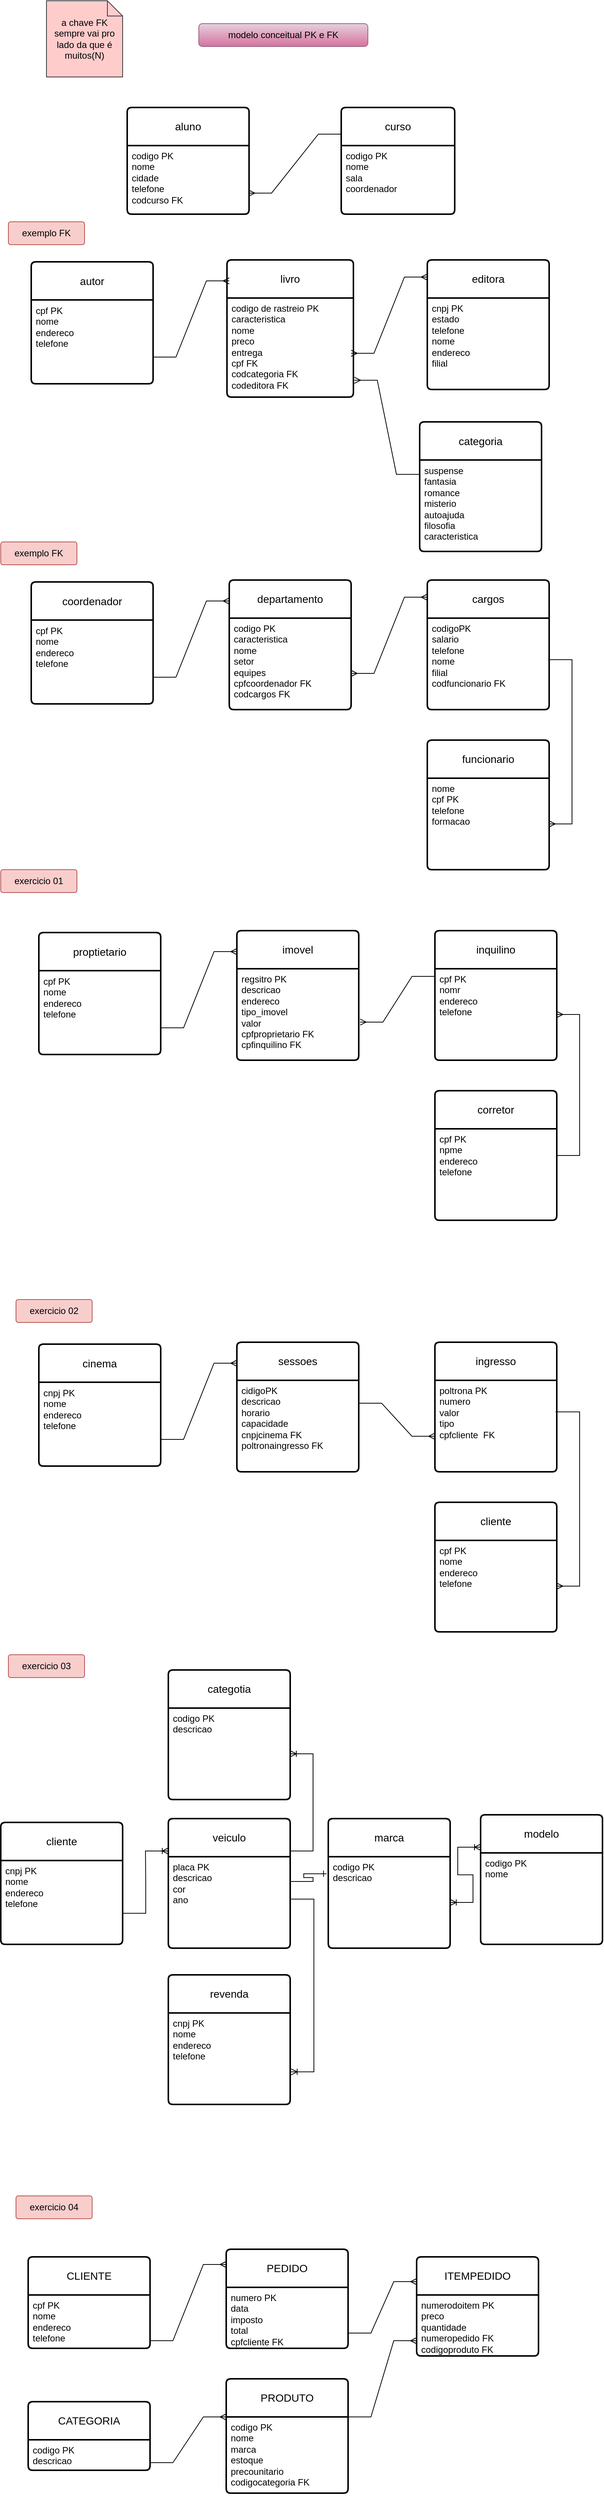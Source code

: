 <mxfile version="26.2.14">
  <diagram name="Página-1" id="X4DvRH34ZXZpRo4wGiXm">
    <mxGraphModel dx="1148" dy="536" grid="1" gridSize="10" guides="1" tooltips="1" connect="1" arrows="1" fold="1" page="1" pageScale="1" pageWidth="827" pageHeight="1169" math="0" shadow="0">
      <root>
        <mxCell id="0" />
        <mxCell id="1" parent="0" />
        <mxCell id="tgVbZdLMjY5gzYFNhMRs-1" value="modelo conceitual PK e FK" style="rounded=1;whiteSpace=wrap;html=1;fillColor=#e6d0de;gradientColor=#d5739d;strokeColor=#996185;" parent="1" vertex="1">
          <mxGeometry x="280" y="50" width="222" height="30" as="geometry" />
        </mxCell>
        <mxCell id="tgVbZdLMjY5gzYFNhMRs-3" value="aluno" style="swimlane;childLayout=stackLayout;horizontal=1;startSize=50;horizontalStack=0;rounded=1;fontSize=14;fontStyle=0;strokeWidth=2;resizeParent=0;resizeLast=1;shadow=0;dashed=0;align=center;arcSize=4;whiteSpace=wrap;html=1;" parent="1" vertex="1">
          <mxGeometry x="186" y="160" width="160" height="140" as="geometry" />
        </mxCell>
        <mxCell id="tgVbZdLMjY5gzYFNhMRs-4" value="codigo PK&lt;div&gt;nome&lt;/div&gt;&lt;div&gt;cidade&lt;/div&gt;&lt;div&gt;telefone&lt;/div&gt;&lt;div&gt;codcurso FK&lt;/div&gt;" style="align=left;strokeColor=none;fillColor=none;spacingLeft=4;spacingRight=4;fontSize=12;verticalAlign=top;resizable=0;rotatable=0;part=1;html=1;whiteSpace=wrap;" parent="tgVbZdLMjY5gzYFNhMRs-3" vertex="1">
          <mxGeometry y="50" width="160" height="90" as="geometry" />
        </mxCell>
        <mxCell id="tgVbZdLMjY5gzYFNhMRs-5" value="curso" style="swimlane;childLayout=stackLayout;horizontal=1;startSize=50;horizontalStack=0;rounded=1;fontSize=14;fontStyle=0;strokeWidth=2;resizeParent=0;resizeLast=1;shadow=0;dashed=0;align=center;arcSize=4;whiteSpace=wrap;html=1;" parent="1" vertex="1">
          <mxGeometry x="467" y="160" width="149" height="140" as="geometry" />
        </mxCell>
        <mxCell id="tgVbZdLMjY5gzYFNhMRs-6" value="codigo PK&lt;div&gt;nome&lt;/div&gt;&lt;div&gt;sala&lt;/div&gt;&lt;div&gt;coordenador&lt;/div&gt;" style="align=left;strokeColor=none;fillColor=none;spacingLeft=4;spacingRight=4;fontSize=12;verticalAlign=top;resizable=0;rotatable=0;part=1;html=1;whiteSpace=wrap;" parent="tgVbZdLMjY5gzYFNhMRs-5" vertex="1">
          <mxGeometry y="50" width="149" height="90" as="geometry" />
        </mxCell>
        <mxCell id="tgVbZdLMjY5gzYFNhMRs-7" value="" style="edgeStyle=entityRelationEdgeStyle;fontSize=12;html=1;endArrow=ERmany;rounded=0;exitX=0;exitY=0.25;exitDx=0;exitDy=0;entryX=0.997;entryY=0.693;entryDx=0;entryDy=0;entryPerimeter=0;" parent="1" source="tgVbZdLMjY5gzYFNhMRs-5" target="tgVbZdLMjY5gzYFNhMRs-4" edge="1">
          <mxGeometry width="100" height="100" relative="1" as="geometry">
            <mxPoint x="546" y="290" as="sourcePoint" />
            <mxPoint x="646" y="190" as="targetPoint" />
          </mxGeometry>
        </mxCell>
        <mxCell id="tgVbZdLMjY5gzYFNhMRs-8" value="a chave FK&lt;div&gt;sempre vai pro&lt;/div&gt;&lt;div&gt;lado da que é muitos(N)&lt;/div&gt;" style="shape=note;size=20;whiteSpace=wrap;html=1;fillColor=#ffcccc;strokeColor=#36393d;" parent="1" vertex="1">
          <mxGeometry x="80" y="20" width="100" height="100" as="geometry" />
        </mxCell>
        <mxCell id="tgVbZdLMjY5gzYFNhMRs-9" value="autor" style="swimlane;childLayout=stackLayout;horizontal=1;startSize=50;horizontalStack=0;rounded=1;fontSize=14;fontStyle=0;strokeWidth=2;resizeParent=0;resizeLast=1;shadow=0;dashed=0;align=center;arcSize=4;whiteSpace=wrap;html=1;" parent="1" vertex="1">
          <mxGeometry x="60" y="362.5" width="160" height="160" as="geometry" />
        </mxCell>
        <mxCell id="tgVbZdLMjY5gzYFNhMRs-10" value="cpf PK&lt;div&gt;nome&lt;/div&gt;&lt;div&gt;endereco&lt;/div&gt;&lt;div&gt;telefone&lt;/div&gt;&lt;div&gt;&lt;br&gt;&lt;/div&gt;&lt;div&gt;&lt;br&gt;&lt;/div&gt;" style="align=left;strokeColor=none;fillColor=none;spacingLeft=4;spacingRight=4;fontSize=12;verticalAlign=top;resizable=0;rotatable=0;part=1;html=1;whiteSpace=wrap;" parent="tgVbZdLMjY5gzYFNhMRs-9" vertex="1">
          <mxGeometry y="50" width="160" height="110" as="geometry" />
        </mxCell>
        <mxCell id="tgVbZdLMjY5gzYFNhMRs-11" value="livro" style="swimlane;childLayout=stackLayout;horizontal=1;startSize=50;horizontalStack=0;rounded=1;fontSize=14;fontStyle=0;strokeWidth=2;resizeParent=0;resizeLast=1;shadow=0;dashed=0;align=center;arcSize=4;whiteSpace=wrap;html=1;" parent="1" vertex="1">
          <mxGeometry x="317" y="360" width="166" height="180" as="geometry" />
        </mxCell>
        <mxCell id="tgVbZdLMjY5gzYFNhMRs-12" value="codigo de rastreio PK&lt;div&gt;caracteristica&lt;/div&gt;&lt;div&gt;&lt;span style=&quot;background-color: transparent; color: light-dark(rgb(0, 0, 0), rgb(255, 255, 255));&quot;&gt;nome&lt;/span&gt;&lt;/div&gt;&lt;div&gt;preco&lt;/div&gt;&lt;div&gt;entrega&lt;/div&gt;&lt;div&gt;cpf FK&lt;/div&gt;&lt;div&gt;codcategoria FK&lt;/div&gt;&lt;div&gt;codeditora FK&lt;/div&gt;" style="align=left;strokeColor=none;fillColor=none;spacingLeft=4;spacingRight=4;fontSize=12;verticalAlign=top;resizable=0;rotatable=0;part=1;html=1;whiteSpace=wrap;" parent="tgVbZdLMjY5gzYFNhMRs-11" vertex="1">
          <mxGeometry y="50" width="166" height="130" as="geometry" />
        </mxCell>
        <mxCell id="tgVbZdLMjY5gzYFNhMRs-13" value="editora" style="swimlane;childLayout=stackLayout;horizontal=1;startSize=50;horizontalStack=0;rounded=1;fontSize=14;fontStyle=0;strokeWidth=2;resizeParent=0;resizeLast=1;shadow=0;dashed=0;align=center;arcSize=4;whiteSpace=wrap;html=1;" parent="1" vertex="1">
          <mxGeometry x="580" y="360" width="160" height="170" as="geometry" />
        </mxCell>
        <mxCell id="tgVbZdLMjY5gzYFNhMRs-14" value="cnpj PK&lt;div&gt;estado&lt;/div&gt;&lt;div&gt;telefone&lt;/div&gt;&lt;div&gt;nome&lt;/div&gt;&lt;div&gt;endereco&lt;/div&gt;&lt;div&gt;filial&lt;/div&gt;" style="align=left;strokeColor=none;fillColor=none;spacingLeft=4;spacingRight=4;fontSize=12;verticalAlign=top;resizable=0;rotatable=0;part=1;html=1;whiteSpace=wrap;" parent="tgVbZdLMjY5gzYFNhMRs-13" vertex="1">
          <mxGeometry y="50" width="160" height="120" as="geometry" />
        </mxCell>
        <mxCell id="tgVbZdLMjY5gzYFNhMRs-15" value="" style="edgeStyle=entityRelationEdgeStyle;fontSize=12;html=1;endArrow=ERmany;rounded=0;" parent="1" edge="1">
          <mxGeometry width="100" height="100" relative="1" as="geometry">
            <mxPoint x="220" y="487.5" as="sourcePoint" />
            <mxPoint x="320" y="387.5" as="targetPoint" />
          </mxGeometry>
        </mxCell>
        <mxCell id="tgVbZdLMjY5gzYFNhMRs-16" value="categoria" style="swimlane;childLayout=stackLayout;horizontal=1;startSize=50;horizontalStack=0;rounded=1;fontSize=14;fontStyle=0;strokeWidth=2;resizeParent=0;resizeLast=1;shadow=0;dashed=0;align=center;arcSize=4;whiteSpace=wrap;html=1;" parent="1" vertex="1">
          <mxGeometry x="570" y="572.5" width="160" height="170" as="geometry" />
        </mxCell>
        <mxCell id="tgVbZdLMjY5gzYFNhMRs-17" value="suspense&lt;div&gt;fantasia&lt;/div&gt;&lt;div&gt;romance&lt;/div&gt;&lt;div&gt;misterio&lt;/div&gt;&lt;div&gt;autoajuda&lt;/div&gt;&lt;div&gt;filosofia&lt;/div&gt;&lt;div&gt;caracteristica&lt;/div&gt;&lt;div&gt;&lt;br&gt;&lt;/div&gt;" style="align=left;strokeColor=none;fillColor=none;spacingLeft=4;spacingRight=4;fontSize=12;verticalAlign=top;resizable=0;rotatable=0;part=1;html=1;whiteSpace=wrap;" parent="tgVbZdLMjY5gzYFNhMRs-16" vertex="1">
          <mxGeometry y="50" width="160" height="120" as="geometry" />
        </mxCell>
        <mxCell id="tgVbZdLMjY5gzYFNhMRs-18" value="" style="edgeStyle=entityRelationEdgeStyle;fontSize=12;html=1;endArrow=ERmany;startArrow=ERmany;rounded=0;" parent="1" edge="1">
          <mxGeometry width="100" height="100" relative="1" as="geometry">
            <mxPoint x="480" y="482.5" as="sourcePoint" />
            <mxPoint x="580" y="382.5" as="targetPoint" />
          </mxGeometry>
        </mxCell>
        <mxCell id="tgVbZdLMjY5gzYFNhMRs-19" value="" style="edgeStyle=entityRelationEdgeStyle;fontSize=12;html=1;endArrow=ERmany;rounded=0;entryX=1.008;entryY=0.83;entryDx=0;entryDy=0;entryPerimeter=0;exitX=-0.003;exitY=0.157;exitDx=0;exitDy=0;exitPerimeter=0;" parent="1" source="tgVbZdLMjY5gzYFNhMRs-17" target="tgVbZdLMjY5gzYFNhMRs-12" edge="1">
          <mxGeometry width="100" height="100" relative="1" as="geometry">
            <mxPoint x="510" y="675.41" as="sourcePoint" />
            <mxPoint x="460" y="562.5" as="targetPoint" />
            <Array as="points">
              <mxPoint x="490" y="615.41" />
            </Array>
          </mxGeometry>
        </mxCell>
        <mxCell id="tgVbZdLMjY5gzYFNhMRs-20" value="exemplo FK" style="rounded=1;arcSize=10;whiteSpace=wrap;html=1;align=center;fillColor=#f8cecc;strokeColor=#b85450;" parent="1" vertex="1">
          <mxGeometry x="20" y="730" width="100" height="30" as="geometry" />
        </mxCell>
        <mxCell id="tgVbZdLMjY5gzYFNhMRs-21" value="coordenador" style="swimlane;childLayout=stackLayout;horizontal=1;startSize=50;horizontalStack=0;rounded=1;fontSize=14;fontStyle=0;strokeWidth=2;resizeParent=0;resizeLast=1;shadow=0;dashed=0;align=center;arcSize=4;whiteSpace=wrap;html=1;" parent="1" vertex="1">
          <mxGeometry x="60" y="782.5" width="160" height="160" as="geometry" />
        </mxCell>
        <mxCell id="tgVbZdLMjY5gzYFNhMRs-22" value="cpf PK&lt;div&gt;nome&lt;/div&gt;&lt;div&gt;endereco&lt;/div&gt;&lt;div&gt;telefone&lt;/div&gt;&lt;div&gt;&lt;br&gt;&lt;/div&gt;" style="align=left;strokeColor=none;fillColor=none;spacingLeft=4;spacingRight=4;fontSize=12;verticalAlign=top;resizable=0;rotatable=0;part=1;html=1;whiteSpace=wrap;" parent="tgVbZdLMjY5gzYFNhMRs-21" vertex="1">
          <mxGeometry y="50" width="160" height="110" as="geometry" />
        </mxCell>
        <mxCell id="tgVbZdLMjY5gzYFNhMRs-23" value="departamento" style="swimlane;childLayout=stackLayout;horizontal=1;startSize=50;horizontalStack=0;rounded=1;fontSize=14;fontStyle=0;strokeWidth=2;resizeParent=0;resizeLast=1;shadow=0;dashed=0;align=center;arcSize=4;whiteSpace=wrap;html=1;" parent="1" vertex="1">
          <mxGeometry x="320" y="780" width="160" height="170" as="geometry" />
        </mxCell>
        <mxCell id="tgVbZdLMjY5gzYFNhMRs-24" value="&lt;div&gt;codigo PK&lt;/div&gt;&lt;div&gt;caracteristica&lt;/div&gt;&lt;div&gt;&lt;span style=&quot;background-color: transparent; color: light-dark(rgb(0, 0, 0), rgb(255, 255, 255));&quot;&gt;nome&lt;/span&gt;&lt;/div&gt;&lt;div&gt;setor&lt;/div&gt;&lt;div&gt;equipes&lt;/div&gt;&lt;div&gt;cpfcoordenador FK&lt;/div&gt;&lt;div&gt;codcargos FK&lt;/div&gt;&lt;div&gt;&lt;br&gt;&lt;/div&gt;" style="align=left;strokeColor=none;fillColor=none;spacingLeft=4;spacingRight=4;fontSize=12;verticalAlign=top;resizable=0;rotatable=0;part=1;html=1;whiteSpace=wrap;" parent="tgVbZdLMjY5gzYFNhMRs-23" vertex="1">
          <mxGeometry y="50" width="160" height="120" as="geometry" />
        </mxCell>
        <mxCell id="tgVbZdLMjY5gzYFNhMRs-25" value="cargos" style="swimlane;childLayout=stackLayout;horizontal=1;startSize=50;horizontalStack=0;rounded=1;fontSize=14;fontStyle=0;strokeWidth=2;resizeParent=0;resizeLast=1;shadow=0;dashed=0;align=center;arcSize=4;whiteSpace=wrap;html=1;" parent="1" vertex="1">
          <mxGeometry x="580" y="780" width="160" height="170" as="geometry" />
        </mxCell>
        <mxCell id="tgVbZdLMjY5gzYFNhMRs-26" value="codigoPK&lt;div&gt;salario&lt;/div&gt;&lt;div&gt;telefone&lt;/div&gt;&lt;div&gt;nome&lt;/div&gt;&lt;div&gt;filial&lt;/div&gt;&lt;div&gt;&lt;div&gt;codfuncionario FK&lt;/div&gt;&lt;div&gt;&lt;br&gt;&lt;/div&gt;&lt;/div&gt;" style="align=left;strokeColor=none;fillColor=none;spacingLeft=4;spacingRight=4;fontSize=12;verticalAlign=top;resizable=0;rotatable=0;part=1;html=1;whiteSpace=wrap;" parent="tgVbZdLMjY5gzYFNhMRs-25" vertex="1">
          <mxGeometry y="50" width="160" height="120" as="geometry" />
        </mxCell>
        <mxCell id="tgVbZdLMjY5gzYFNhMRs-27" value="" style="edgeStyle=entityRelationEdgeStyle;fontSize=12;html=1;endArrow=ERmany;rounded=0;" parent="1" edge="1">
          <mxGeometry width="100" height="100" relative="1" as="geometry">
            <mxPoint x="220" y="907.5" as="sourcePoint" />
            <mxPoint x="320" y="807.5" as="targetPoint" />
          </mxGeometry>
        </mxCell>
        <mxCell id="tgVbZdLMjY5gzYFNhMRs-28" value="funcionario" style="swimlane;childLayout=stackLayout;horizontal=1;startSize=50;horizontalStack=0;rounded=1;fontSize=14;fontStyle=0;strokeWidth=2;resizeParent=0;resizeLast=1;shadow=0;dashed=0;align=center;arcSize=4;whiteSpace=wrap;html=1;" parent="1" vertex="1">
          <mxGeometry x="580" y="990" width="160" height="170" as="geometry" />
        </mxCell>
        <mxCell id="tgVbZdLMjY5gzYFNhMRs-29" value="&lt;div&gt;nome&lt;/div&gt;&lt;div&gt;cpf PK&amp;nbsp;&lt;/div&gt;&lt;div&gt;telefone&lt;/div&gt;&lt;div&gt;formacao&lt;/div&gt;&lt;div&gt;&lt;br&gt;&lt;/div&gt;&lt;div&gt;&lt;br&gt;&lt;/div&gt;" style="align=left;strokeColor=none;fillColor=none;spacingLeft=4;spacingRight=4;fontSize=12;verticalAlign=top;resizable=0;rotatable=0;part=1;html=1;whiteSpace=wrap;" parent="tgVbZdLMjY5gzYFNhMRs-28" vertex="1">
          <mxGeometry y="50" width="160" height="120" as="geometry" />
        </mxCell>
        <mxCell id="tgVbZdLMjY5gzYFNhMRs-30" value="" style="edgeStyle=entityRelationEdgeStyle;fontSize=12;html=1;endArrow=ERmany;startArrow=ERmany;rounded=0;" parent="1" edge="1">
          <mxGeometry width="100" height="100" relative="1" as="geometry">
            <mxPoint x="480" y="902.5" as="sourcePoint" />
            <mxPoint x="580" y="802.5" as="targetPoint" />
          </mxGeometry>
        </mxCell>
        <mxCell id="tgVbZdLMjY5gzYFNhMRs-31" value="" style="edgeStyle=entityRelationEdgeStyle;fontSize=12;html=1;endArrow=ERmany;rounded=0;exitX=0.992;exitY=0.454;exitDx=0;exitDy=0;exitPerimeter=0;" parent="1" source="tgVbZdLMjY5gzYFNhMRs-26" target="tgVbZdLMjY5gzYFNhMRs-29" edge="1">
          <mxGeometry width="100" height="100" relative="1" as="geometry">
            <mxPoint x="777" y="930" as="sourcePoint" />
            <mxPoint x="770" y="1040" as="targetPoint" />
            <Array as="points">
              <mxPoint x="890.92" y="1119.96" />
              <mxPoint x="882.2" y="970" />
            </Array>
          </mxGeometry>
        </mxCell>
        <mxCell id="tgVbZdLMjY5gzYFNhMRs-32" value="exemplo FK" style="rounded=1;arcSize=10;whiteSpace=wrap;html=1;align=center;fillColor=#f8cecc;strokeColor=#b85450;" parent="1" vertex="1">
          <mxGeometry x="30" y="310" width="100" height="30" as="geometry" />
        </mxCell>
        <mxCell id="tgVbZdLMjY5gzYFNhMRs-33" value="exercicio 01" style="rounded=1;arcSize=10;whiteSpace=wrap;html=1;align=center;fillColor=#f8cecc;strokeColor=#b85450;" parent="1" vertex="1">
          <mxGeometry x="20" y="1160" width="100" height="30" as="geometry" />
        </mxCell>
        <mxCell id="tgVbZdLMjY5gzYFNhMRs-34" value="proptietario" style="swimlane;childLayout=stackLayout;horizontal=1;startSize=50;horizontalStack=0;rounded=1;fontSize=14;fontStyle=0;strokeWidth=2;resizeParent=0;resizeLast=1;shadow=0;dashed=0;align=center;arcSize=4;whiteSpace=wrap;html=1;" parent="1" vertex="1">
          <mxGeometry x="70" y="1242.5" width="160" height="160" as="geometry" />
        </mxCell>
        <mxCell id="tgVbZdLMjY5gzYFNhMRs-35" value="cpf PK&lt;div&gt;nome&lt;/div&gt;&lt;div&gt;endereco&lt;/div&gt;&lt;div&gt;telefone&lt;/div&gt;&lt;div&gt;&lt;br&gt;&lt;/div&gt;" style="align=left;strokeColor=none;fillColor=none;spacingLeft=4;spacingRight=4;fontSize=12;verticalAlign=top;resizable=0;rotatable=0;part=1;html=1;whiteSpace=wrap;" parent="tgVbZdLMjY5gzYFNhMRs-34" vertex="1">
          <mxGeometry y="50" width="160" height="110" as="geometry" />
        </mxCell>
        <mxCell id="tgVbZdLMjY5gzYFNhMRs-36" value="imovel" style="swimlane;childLayout=stackLayout;horizontal=1;startSize=50;horizontalStack=0;rounded=1;fontSize=14;fontStyle=0;strokeWidth=2;resizeParent=0;resizeLast=1;shadow=0;dashed=0;align=center;arcSize=4;whiteSpace=wrap;html=1;" parent="1" vertex="1">
          <mxGeometry x="330" y="1240" width="160" height="170" as="geometry" />
        </mxCell>
        <mxCell id="tgVbZdLMjY5gzYFNhMRs-37" value="&lt;div&gt;regsitro PK&lt;/div&gt;&lt;div&gt;descricao&lt;/div&gt;&lt;div&gt;endereco&lt;/div&gt;&lt;div&gt;tipo_imovel&lt;/div&gt;&lt;div&gt;valor&lt;/div&gt;&lt;div&gt;cpfproprietario FK&lt;/div&gt;&lt;div&gt;cpfinquilino FK&lt;/div&gt;&lt;div&gt;&lt;br&gt;&lt;/div&gt;" style="align=left;strokeColor=none;fillColor=none;spacingLeft=4;spacingRight=4;fontSize=12;verticalAlign=top;resizable=0;rotatable=0;part=1;html=1;whiteSpace=wrap;" parent="tgVbZdLMjY5gzYFNhMRs-36" vertex="1">
          <mxGeometry y="50" width="160" height="120" as="geometry" />
        </mxCell>
        <mxCell id="tgVbZdLMjY5gzYFNhMRs-38" value="inquilino" style="swimlane;childLayout=stackLayout;horizontal=1;startSize=50;horizontalStack=0;rounded=1;fontSize=14;fontStyle=0;strokeWidth=2;resizeParent=0;resizeLast=1;shadow=0;dashed=0;align=center;arcSize=4;whiteSpace=wrap;html=1;" parent="1" vertex="1">
          <mxGeometry x="590" y="1240" width="160" height="170" as="geometry" />
        </mxCell>
        <mxCell id="tgVbZdLMjY5gzYFNhMRs-39" value="&lt;div&gt;&lt;div&gt;cpf PK&lt;/div&gt;&lt;/div&gt;&lt;div&gt;nomr&lt;/div&gt;&lt;div&gt;endereco&lt;/div&gt;&lt;div&gt;telefone&lt;/div&gt;" style="align=left;strokeColor=none;fillColor=none;spacingLeft=4;spacingRight=4;fontSize=12;verticalAlign=top;resizable=0;rotatable=0;part=1;html=1;whiteSpace=wrap;" parent="tgVbZdLMjY5gzYFNhMRs-38" vertex="1">
          <mxGeometry y="50" width="160" height="120" as="geometry" />
        </mxCell>
        <mxCell id="tgVbZdLMjY5gzYFNhMRs-40" value="" style="edgeStyle=entityRelationEdgeStyle;fontSize=12;html=1;endArrow=ERmany;rounded=0;" parent="1" edge="1">
          <mxGeometry width="100" height="100" relative="1" as="geometry">
            <mxPoint x="230" y="1367.5" as="sourcePoint" />
            <mxPoint x="330" y="1267.5" as="targetPoint" />
          </mxGeometry>
        </mxCell>
        <mxCell id="tgVbZdLMjY5gzYFNhMRs-41" value="corretor" style="swimlane;childLayout=stackLayout;horizontal=1;startSize=50;horizontalStack=0;rounded=1;fontSize=14;fontStyle=0;strokeWidth=2;resizeParent=0;resizeLast=1;shadow=0;dashed=0;align=center;arcSize=4;whiteSpace=wrap;html=1;" parent="1" vertex="1">
          <mxGeometry x="590" y="1450" width="160" height="170" as="geometry" />
        </mxCell>
        <mxCell id="tgVbZdLMjY5gzYFNhMRs-42" value="&lt;div&gt;cpf PK&lt;/div&gt;&lt;div&gt;npme&lt;/div&gt;&lt;div&gt;endereco&lt;/div&gt;&lt;div&gt;telefone&lt;/div&gt;" style="align=left;strokeColor=none;fillColor=none;spacingLeft=4;spacingRight=4;fontSize=12;verticalAlign=top;resizable=0;rotatable=0;part=1;html=1;whiteSpace=wrap;" parent="tgVbZdLMjY5gzYFNhMRs-41" vertex="1">
          <mxGeometry y="50" width="160" height="120" as="geometry" />
        </mxCell>
        <mxCell id="tgVbZdLMjY5gzYFNhMRs-44" value="" style="edgeStyle=entityRelationEdgeStyle;fontSize=12;html=1;endArrow=ERmany;rounded=0;exitX=1;exitY=0.5;exitDx=0;exitDy=0;" parent="1" source="tgVbZdLMjY5gzYFNhMRs-41" target="tgVbZdLMjY5gzYFNhMRs-39" edge="1">
          <mxGeometry width="100" height="100" relative="1" as="geometry">
            <mxPoint x="750.0" y="1344.48" as="sourcePoint" />
            <mxPoint x="751.28" y="1560" as="targetPoint" />
            <Array as="points">
              <mxPoint x="902.2" y="1579.96" />
              <mxPoint x="893.48" y="1430" />
            </Array>
          </mxGeometry>
        </mxCell>
        <mxCell id="tgVbZdLMjY5gzYFNhMRs-46" value="" style="edgeStyle=entityRelationEdgeStyle;fontSize=12;html=1;endArrow=ERmany;rounded=0;exitX=0;exitY=0.083;exitDx=0;exitDy=0;exitPerimeter=0;entryX=1.011;entryY=0.583;entryDx=0;entryDy=0;entryPerimeter=0;" parent="1" source="tgVbZdLMjY5gzYFNhMRs-39" target="tgVbZdLMjY5gzYFNhMRs-37" edge="1">
          <mxGeometry width="100" height="100" relative="1" as="geometry">
            <mxPoint x="541" y="1300" as="sourcePoint" />
            <mxPoint x="540" y="1390" as="targetPoint" />
            <Array as="points">
              <mxPoint x="692.92" y="1535.96" />
              <mxPoint x="684.2" y="1386" />
            </Array>
          </mxGeometry>
        </mxCell>
        <mxCell id="tgVbZdLMjY5gzYFNhMRs-47" value="cinema" style="swimlane;childLayout=stackLayout;horizontal=1;startSize=50;horizontalStack=0;rounded=1;fontSize=14;fontStyle=0;strokeWidth=2;resizeParent=0;resizeLast=1;shadow=0;dashed=0;align=center;arcSize=4;whiteSpace=wrap;html=1;" parent="1" vertex="1">
          <mxGeometry x="70" y="1782.5" width="160" height="160" as="geometry" />
        </mxCell>
        <mxCell id="tgVbZdLMjY5gzYFNhMRs-48" value="cnpj PK&lt;div&gt;nome&lt;/div&gt;&lt;div&gt;endereco&lt;/div&gt;&lt;div&gt;telefone&lt;/div&gt;&lt;div&gt;&lt;br&gt;&lt;/div&gt;" style="align=left;strokeColor=none;fillColor=none;spacingLeft=4;spacingRight=4;fontSize=12;verticalAlign=top;resizable=0;rotatable=0;part=1;html=1;whiteSpace=wrap;" parent="tgVbZdLMjY5gzYFNhMRs-47" vertex="1">
          <mxGeometry y="50" width="160" height="110" as="geometry" />
        </mxCell>
        <mxCell id="tgVbZdLMjY5gzYFNhMRs-49" value="sessoes" style="swimlane;childLayout=stackLayout;horizontal=1;startSize=50;horizontalStack=0;rounded=1;fontSize=14;fontStyle=0;strokeWidth=2;resizeParent=0;resizeLast=1;shadow=0;dashed=0;align=center;arcSize=4;whiteSpace=wrap;html=1;" parent="1" vertex="1">
          <mxGeometry x="330" y="1780" width="160" height="170" as="geometry" />
        </mxCell>
        <mxCell id="tgVbZdLMjY5gzYFNhMRs-50" value="&lt;div&gt;cidigoPK&lt;/div&gt;&lt;div&gt;descricao&lt;/div&gt;&lt;div&gt;horario&lt;/div&gt;&lt;div&gt;capacidade&lt;/div&gt;&lt;div&gt;cnpjcinema FK&lt;/div&gt;&lt;div&gt;&lt;div&gt;poltronaingresso FK&lt;/div&gt;&lt;div&gt;&lt;br&gt;&lt;/div&gt;&lt;/div&gt;&lt;div&gt;&lt;br&gt;&lt;/div&gt;" style="align=left;strokeColor=none;fillColor=none;spacingLeft=4;spacingRight=4;fontSize=12;verticalAlign=top;resizable=0;rotatable=0;part=1;html=1;whiteSpace=wrap;" parent="tgVbZdLMjY5gzYFNhMRs-49" vertex="1">
          <mxGeometry y="50" width="160" height="120" as="geometry" />
        </mxCell>
        <mxCell id="tgVbZdLMjY5gzYFNhMRs-51" value="ingresso" style="swimlane;childLayout=stackLayout;horizontal=1;startSize=50;horizontalStack=0;rounded=1;fontSize=14;fontStyle=0;strokeWidth=2;resizeParent=0;resizeLast=1;shadow=0;dashed=0;align=center;arcSize=4;whiteSpace=wrap;html=1;" parent="1" vertex="1">
          <mxGeometry x="590" y="1780" width="160" height="170" as="geometry" />
        </mxCell>
        <mxCell id="tgVbZdLMjY5gzYFNhMRs-52" value="&lt;div&gt;&lt;div&gt;poltrona PK&lt;/div&gt;&lt;/div&gt;&lt;div&gt;numero&lt;/div&gt;&lt;div&gt;valor&lt;/div&gt;&lt;div&gt;tipo&lt;/div&gt;&lt;div&gt;&lt;div&gt;cpfcliente&amp;nbsp; FK&lt;/div&gt;&lt;div&gt;&lt;br&gt;&lt;/div&gt;&lt;/div&gt;" style="align=left;strokeColor=none;fillColor=none;spacingLeft=4;spacingRight=4;fontSize=12;verticalAlign=top;resizable=0;rotatable=0;part=1;html=1;whiteSpace=wrap;" parent="tgVbZdLMjY5gzYFNhMRs-51" vertex="1">
          <mxGeometry y="50" width="160" height="120" as="geometry" />
        </mxCell>
        <mxCell id="tgVbZdLMjY5gzYFNhMRs-53" value="" style="edgeStyle=entityRelationEdgeStyle;fontSize=12;html=1;endArrow=ERmany;rounded=0;" parent="1" edge="1">
          <mxGeometry width="100" height="100" relative="1" as="geometry">
            <mxPoint x="230" y="1907.5" as="sourcePoint" />
            <mxPoint x="330" y="1807.5" as="targetPoint" />
          </mxGeometry>
        </mxCell>
        <mxCell id="tgVbZdLMjY5gzYFNhMRs-54" value="cliente" style="swimlane;childLayout=stackLayout;horizontal=1;startSize=50;horizontalStack=0;rounded=1;fontSize=14;fontStyle=0;strokeWidth=2;resizeParent=0;resizeLast=1;shadow=0;dashed=0;align=center;arcSize=4;whiteSpace=wrap;html=1;" parent="1" vertex="1">
          <mxGeometry x="590" y="1990" width="160" height="170" as="geometry" />
        </mxCell>
        <mxCell id="tgVbZdLMjY5gzYFNhMRs-55" value="&lt;div&gt;cpf PK&lt;/div&gt;&lt;div&gt;nome&lt;/div&gt;&lt;div&gt;endereco&lt;/div&gt;&lt;div&gt;telefone&lt;/div&gt;&lt;div&gt;&lt;br&gt;&lt;/div&gt;" style="align=left;strokeColor=none;fillColor=none;spacingLeft=4;spacingRight=4;fontSize=12;verticalAlign=top;resizable=0;rotatable=0;part=1;html=1;whiteSpace=wrap;" parent="tgVbZdLMjY5gzYFNhMRs-54" vertex="1">
          <mxGeometry y="50" width="160" height="120" as="geometry" />
        </mxCell>
        <mxCell id="tgVbZdLMjY5gzYFNhMRs-58" value="exercicio 02" style="rounded=1;arcSize=10;whiteSpace=wrap;html=1;align=center;fillColor=#f8cecc;strokeColor=#b85450;" parent="1" vertex="1">
          <mxGeometry x="40" y="1724" width="100" height="30" as="geometry" />
        </mxCell>
        <mxCell id="tgVbZdLMjY5gzYFNhMRs-57" value="" style="edgeStyle=entityRelationEdgeStyle;fontSize=12;html=1;endArrow=ERmany;rounded=0;exitX=1;exitY=0.25;exitDx=0;exitDy=0;entryX=-0.001;entryY=0.611;entryDx=0;entryDy=0;entryPerimeter=0;" parent="1" source="tgVbZdLMjY5gzYFNhMRs-50" target="tgVbZdLMjY5gzYFNhMRs-52" edge="1">
          <mxGeometry width="100" height="100" relative="1" as="geometry">
            <mxPoint x="541" y="1840" as="sourcePoint" />
            <mxPoint x="540" y="1930" as="targetPoint" />
            <Array as="points">
              <mxPoint x="692.92" y="2075.96" />
              <mxPoint x="684.2" y="1926" />
            </Array>
          </mxGeometry>
        </mxCell>
        <mxCell id="tgVbZdLMjY5gzYFNhMRs-56" value="" style="edgeStyle=entityRelationEdgeStyle;fontSize=12;html=1;endArrow=ERmany;rounded=0;exitX=0.99;exitY=0.345;exitDx=0;exitDy=0;exitPerimeter=0;" parent="1" source="tgVbZdLMjY5gzYFNhMRs-52" target="tgVbZdLMjY5gzYFNhMRs-55" edge="1">
          <mxGeometry width="100" height="100" relative="1" as="geometry">
            <mxPoint x="750.0" y="1884.48" as="sourcePoint" />
            <mxPoint x="751.28" y="2100" as="targetPoint" />
            <Array as="points">
              <mxPoint x="902.2" y="2119.96" />
              <mxPoint x="893.48" y="1970" />
            </Array>
          </mxGeometry>
        </mxCell>
        <mxCell id="tgVbZdLMjY5gzYFNhMRs-59" value="cliente" style="swimlane;childLayout=stackLayout;horizontal=1;startSize=50;horizontalStack=0;rounded=1;fontSize=14;fontStyle=0;strokeWidth=2;resizeParent=0;resizeLast=1;shadow=0;dashed=0;align=center;arcSize=4;whiteSpace=wrap;html=1;" parent="1" vertex="1">
          <mxGeometry x="20" y="2410" width="160" height="160" as="geometry" />
        </mxCell>
        <mxCell id="tgVbZdLMjY5gzYFNhMRs-60" value="cnpj PK&lt;div&gt;nome&lt;/div&gt;&lt;div&gt;endereco&lt;/div&gt;&lt;div&gt;telefone&lt;/div&gt;&lt;div&gt;&lt;br&gt;&lt;/div&gt;" style="align=left;strokeColor=none;fillColor=none;spacingLeft=4;spacingRight=4;fontSize=12;verticalAlign=top;resizable=0;rotatable=0;part=1;html=1;whiteSpace=wrap;" parent="tgVbZdLMjY5gzYFNhMRs-59" vertex="1">
          <mxGeometry y="50" width="160" height="110" as="geometry" />
        </mxCell>
        <mxCell id="tgVbZdLMjY5gzYFNhMRs-61" value="veiculo" style="swimlane;childLayout=stackLayout;horizontal=1;startSize=50;horizontalStack=0;rounded=1;fontSize=14;fontStyle=0;strokeWidth=2;resizeParent=0;resizeLast=1;shadow=0;dashed=0;align=center;arcSize=4;whiteSpace=wrap;html=1;" parent="1" vertex="1">
          <mxGeometry x="240" y="2405" width="160" height="170" as="geometry" />
        </mxCell>
        <mxCell id="tgVbZdLMjY5gzYFNhMRs-94" value="" style="edgeStyle=entityRelationEdgeStyle;fontSize=12;html=1;endArrow=ERoneToMany;rounded=0;exitX=1.011;exitY=0.464;exitDx=0;exitDy=0;exitPerimeter=0;entryX=1.007;entryY=0.644;entryDx=0;entryDy=0;entryPerimeter=0;" parent="tgVbZdLMjY5gzYFNhMRs-61" target="tgVbZdLMjY5gzYFNhMRs-67" edge="1">
          <mxGeometry width="100" height="100" relative="1" as="geometry">
            <mxPoint x="161.12" y="105.68" as="sourcePoint" />
            <mxPoint x="158.88" y="305.64" as="targetPoint" />
          </mxGeometry>
        </mxCell>
        <mxCell id="tgVbZdLMjY5gzYFNhMRs-62" value="&lt;div&gt;&lt;span style=&quot;background-color: transparent; color: light-dark(rgb(0, 0, 0), rgb(255, 255, 255));&quot;&gt;placa PK&lt;/span&gt;&lt;/div&gt;&lt;div&gt;&lt;span style=&quot;background-color: transparent; color: light-dark(rgb(0, 0, 0), rgb(255, 255, 255));&quot;&gt;descricao&lt;/span&gt;&lt;/div&gt;&lt;div&gt;&lt;span style=&quot;background-color: transparent; color: light-dark(rgb(0, 0, 0), rgb(255, 255, 255));&quot;&gt;cor&lt;/span&gt;&lt;/div&gt;&lt;div&gt;&lt;span style=&quot;background-color: transparent; color: light-dark(rgb(0, 0, 0), rgb(255, 255, 255));&quot;&gt;ano&lt;/span&gt;&lt;/div&gt;&lt;div&gt;&lt;br&gt;&lt;/div&gt;" style="align=left;strokeColor=none;fillColor=none;spacingLeft=4;spacingRight=4;fontSize=12;verticalAlign=top;resizable=0;rotatable=0;part=1;html=1;whiteSpace=wrap;" parent="tgVbZdLMjY5gzYFNhMRs-61" vertex="1">
          <mxGeometry y="50" width="160" height="120" as="geometry" />
        </mxCell>
        <mxCell id="tgVbZdLMjY5gzYFNhMRs-63" value="categotia" style="swimlane;childLayout=stackLayout;horizontal=1;startSize=50;horizontalStack=0;rounded=1;fontSize=14;fontStyle=0;strokeWidth=2;resizeParent=0;resizeLast=1;shadow=0;dashed=0;align=center;arcSize=4;whiteSpace=wrap;html=1;" parent="1" vertex="1">
          <mxGeometry x="240" y="2210" width="160" height="170" as="geometry" />
        </mxCell>
        <mxCell id="tgVbZdLMjY5gzYFNhMRs-64" value="&lt;div&gt;&lt;div&gt;codigo PK&lt;/div&gt;&lt;/div&gt;&lt;div&gt;descricao&lt;/div&gt;" style="align=left;strokeColor=none;fillColor=none;spacingLeft=4;spacingRight=4;fontSize=12;verticalAlign=top;resizable=0;rotatable=0;part=1;html=1;whiteSpace=wrap;" parent="tgVbZdLMjY5gzYFNhMRs-63" vertex="1">
          <mxGeometry y="50" width="160" height="120" as="geometry" />
        </mxCell>
        <mxCell id="tgVbZdLMjY5gzYFNhMRs-66" value="revenda" style="swimlane;childLayout=stackLayout;horizontal=1;startSize=50;horizontalStack=0;rounded=1;fontSize=14;fontStyle=0;strokeWidth=2;resizeParent=0;resizeLast=1;shadow=0;dashed=0;align=center;arcSize=4;whiteSpace=wrap;html=1;" parent="1" vertex="1">
          <mxGeometry x="240" y="2610" width="160" height="170" as="geometry" />
        </mxCell>
        <mxCell id="tgVbZdLMjY5gzYFNhMRs-67" value="&lt;div&gt;&lt;span style=&quot;background-color: transparent; color: light-dark(rgb(0, 0, 0), rgb(255, 255, 255));&quot;&gt;cnpj PK&lt;/span&gt;&lt;/div&gt;&lt;div&gt;&lt;span style=&quot;background-color: transparent; color: light-dark(rgb(0, 0, 0), rgb(255, 255, 255));&quot;&gt;nome&lt;/span&gt;&lt;/div&gt;&lt;div&gt;endereco&lt;/div&gt;&lt;div&gt;telefone&lt;/div&gt;&lt;div&gt;&lt;br&gt;&lt;/div&gt;" style="align=left;strokeColor=none;fillColor=none;spacingLeft=4;spacingRight=4;fontSize=12;verticalAlign=top;resizable=0;rotatable=0;part=1;html=1;whiteSpace=wrap;" parent="tgVbZdLMjY5gzYFNhMRs-66" vertex="1">
          <mxGeometry y="50" width="160" height="120" as="geometry" />
        </mxCell>
        <mxCell id="tgVbZdLMjY5gzYFNhMRs-81" value="exercicio 03" style="rounded=1;arcSize=10;whiteSpace=wrap;html=1;align=center;fillColor=#f8cecc;strokeColor=#b85450;" parent="1" vertex="1">
          <mxGeometry x="30" y="2190" width="100" height="30" as="geometry" />
        </mxCell>
        <mxCell id="tgVbZdLMjY5gzYFNhMRs-82" value="marca" style="swimlane;childLayout=stackLayout;horizontal=1;startSize=50;horizontalStack=0;rounded=1;fontSize=14;fontStyle=0;strokeWidth=2;resizeParent=0;resizeLast=1;shadow=0;dashed=0;align=center;arcSize=4;whiteSpace=wrap;html=1;" parent="1" vertex="1">
          <mxGeometry x="450" y="2405" width="160" height="170" as="geometry" />
        </mxCell>
        <mxCell id="tgVbZdLMjY5gzYFNhMRs-83" value="&lt;div&gt;&lt;span style=&quot;background-color: transparent; color: light-dark(rgb(0, 0, 0), rgb(255, 255, 255));&quot;&gt;codigo PK&lt;/span&gt;&lt;/div&gt;&lt;div&gt;descricao&lt;/div&gt;" style="align=left;strokeColor=none;fillColor=none;spacingLeft=4;spacingRight=4;fontSize=12;verticalAlign=top;resizable=0;rotatable=0;part=1;html=1;whiteSpace=wrap;" parent="tgVbZdLMjY5gzYFNhMRs-82" vertex="1">
          <mxGeometry y="50" width="160" height="120" as="geometry" />
        </mxCell>
        <mxCell id="tgVbZdLMjY5gzYFNhMRs-89" value="modelo" style="swimlane;childLayout=stackLayout;horizontal=1;startSize=50;horizontalStack=0;rounded=1;fontSize=14;fontStyle=0;strokeWidth=2;resizeParent=0;resizeLast=1;shadow=0;dashed=0;align=center;arcSize=4;whiteSpace=wrap;html=1;" parent="1" vertex="1">
          <mxGeometry x="650" y="2400" width="160" height="170" as="geometry" />
        </mxCell>
        <mxCell id="tgVbZdLMjY5gzYFNhMRs-90" value="&lt;div&gt;codigo PK&lt;/div&gt;&lt;div&gt;nome&lt;/div&gt;" style="align=left;strokeColor=none;fillColor=none;spacingLeft=4;spacingRight=4;fontSize=12;verticalAlign=top;resizable=0;rotatable=0;part=1;html=1;whiteSpace=wrap;" parent="tgVbZdLMjY5gzYFNhMRs-89" vertex="1">
          <mxGeometry y="50" width="160" height="120" as="geometry" />
        </mxCell>
        <mxCell id="tgVbZdLMjY5gzYFNhMRs-91" value="" style="edgeStyle=entityRelationEdgeStyle;fontSize=12;html=1;endArrow=ERoneToMany;rounded=0;exitX=1.002;exitY=0.629;exitDx=0;exitDy=0;exitPerimeter=0;entryX=0;entryY=0.25;entryDx=0;entryDy=0;" parent="1" source="tgVbZdLMjY5gzYFNhMRs-60" target="tgVbZdLMjY5gzYFNhMRs-61" edge="1">
          <mxGeometry width="100" height="100" relative="1" as="geometry">
            <mxPoint x="350" y="2450" as="sourcePoint" />
            <mxPoint x="450" y="2350" as="targetPoint" />
          </mxGeometry>
        </mxCell>
        <mxCell id="tgVbZdLMjY5gzYFNhMRs-93" value="" style="edgeStyle=entityRelationEdgeStyle;fontSize=12;html=1;endArrow=ERone;endFill=1;rounded=0;entryX=-0.014;entryY=0.186;entryDx=0;entryDy=0;exitX=1;exitY=0.25;exitDx=0;exitDy=0;entryPerimeter=0;" parent="1" target="tgVbZdLMjY5gzYFNhMRs-83" edge="1">
          <mxGeometry width="100" height="100" relative="1" as="geometry">
            <mxPoint x="400" y="2487.5" as="sourcePoint" />
            <mxPoint x="400" y="2330" as="targetPoint" />
            <Array as="points">
              <mxPoint x="420" y="2257.5" />
            </Array>
          </mxGeometry>
        </mxCell>
        <mxCell id="tgVbZdLMjY5gzYFNhMRs-95" value="" style="edgeStyle=entityRelationEdgeStyle;fontSize=12;html=1;endArrow=ERoneToMany;rounded=0;exitX=1;exitY=0.25;exitDx=0;exitDy=0;" parent="1" source="tgVbZdLMjY5gzYFNhMRs-61" target="tgVbZdLMjY5gzYFNhMRs-64" edge="1">
          <mxGeometry width="100" height="100" relative="1" as="geometry">
            <mxPoint x="440.0" y="2230" as="sourcePoint" />
            <mxPoint x="439.88" y="2456.32" as="targetPoint" />
          </mxGeometry>
        </mxCell>
        <mxCell id="tgVbZdLMjY5gzYFNhMRs-97" value="" style="edgeStyle=entityRelationEdgeStyle;fontSize=12;html=1;endArrow=ERoneToMany;startArrow=ERoneToMany;rounded=0;entryX=0;entryY=0.25;entryDx=0;entryDy=0;" parent="1" source="tgVbZdLMjY5gzYFNhMRs-83" target="tgVbZdLMjY5gzYFNhMRs-89" edge="1">
          <mxGeometry width="100" height="100" relative="1" as="geometry">
            <mxPoint x="350" y="2530" as="sourcePoint" />
            <mxPoint x="450" y="2430" as="targetPoint" />
          </mxGeometry>
        </mxCell>
        <mxCell id="sgIKTzQDU05g3D1gPjQT-1" value="ITEMPEDIDO" style="swimlane;childLayout=stackLayout;horizontal=1;startSize=50;horizontalStack=0;rounded=1;fontSize=14;fontStyle=0;strokeWidth=2;resizeParent=0;resizeLast=1;shadow=0;dashed=0;align=center;arcSize=4;whiteSpace=wrap;html=1;" vertex="1" parent="1">
          <mxGeometry x="566" y="2980" width="160" height="130" as="geometry" />
        </mxCell>
        <mxCell id="sgIKTzQDU05g3D1gPjQT-2" value="numerodoitem PK&lt;div&gt;preco&lt;/div&gt;&lt;div&gt;quantidade&lt;/div&gt;&lt;div&gt;numeropedido FK&lt;/div&gt;&lt;div&gt;codigoproduto FK&lt;/div&gt;" style="align=left;strokeColor=none;fillColor=none;spacingLeft=4;spacingRight=4;fontSize=12;verticalAlign=top;resizable=0;rotatable=0;part=1;html=1;whiteSpace=wrap;" vertex="1" parent="sgIKTzQDU05g3D1gPjQT-1">
          <mxGeometry y="50" width="160" height="80" as="geometry" />
        </mxCell>
        <mxCell id="sgIKTzQDU05g3D1gPjQT-3" value="PEDIDO" style="swimlane;childLayout=stackLayout;horizontal=1;startSize=50;horizontalStack=0;rounded=1;fontSize=14;fontStyle=0;strokeWidth=2;resizeParent=0;resizeLast=1;shadow=0;dashed=0;align=center;arcSize=4;whiteSpace=wrap;html=1;" vertex="1" parent="1">
          <mxGeometry x="316" y="2970" width="160" height="130" as="geometry" />
        </mxCell>
        <mxCell id="sgIKTzQDU05g3D1gPjQT-4" value="numero PK&lt;div&gt;data&lt;/div&gt;&lt;div&gt;imposto&lt;/div&gt;&lt;div&gt;total&lt;/div&gt;&lt;div&gt;cpfcliente FK&lt;/div&gt;" style="align=left;strokeColor=none;fillColor=none;spacingLeft=4;spacingRight=4;fontSize=12;verticalAlign=top;resizable=0;rotatable=0;part=1;html=1;whiteSpace=wrap;" vertex="1" parent="sgIKTzQDU05g3D1gPjQT-3">
          <mxGeometry y="50" width="160" height="80" as="geometry" />
        </mxCell>
        <mxCell id="sgIKTzQDU05g3D1gPjQT-5" value="PRODUTO" style="swimlane;childLayout=stackLayout;horizontal=1;startSize=50;horizontalStack=0;rounded=1;fontSize=14;fontStyle=0;strokeWidth=2;resizeParent=0;resizeLast=1;shadow=0;dashed=0;align=center;arcSize=4;whiteSpace=wrap;html=1;" vertex="1" parent="1">
          <mxGeometry x="316" y="3140" width="160" height="150" as="geometry" />
        </mxCell>
        <mxCell id="sgIKTzQDU05g3D1gPjQT-6" value="codigo PK&lt;div&gt;nome&lt;/div&gt;&lt;div&gt;marca&lt;/div&gt;&lt;div&gt;estoque&lt;/div&gt;&lt;div&gt;precounitario&lt;/div&gt;&lt;div&gt;codigocategoria FK&lt;/div&gt;&lt;div&gt;&lt;br&gt;&lt;/div&gt;" style="align=left;strokeColor=none;fillColor=none;spacingLeft=4;spacingRight=4;fontSize=12;verticalAlign=top;resizable=0;rotatable=0;part=1;html=1;whiteSpace=wrap;" vertex="1" parent="sgIKTzQDU05g3D1gPjQT-5">
          <mxGeometry y="50" width="160" height="100" as="geometry" />
        </mxCell>
        <mxCell id="sgIKTzQDU05g3D1gPjQT-7" value="CLIENTE" style="swimlane;childLayout=stackLayout;horizontal=1;startSize=50;horizontalStack=0;rounded=1;fontSize=14;fontStyle=0;strokeWidth=2;resizeParent=0;resizeLast=1;shadow=0;dashed=0;align=center;arcSize=4;whiteSpace=wrap;html=1;" vertex="1" parent="1">
          <mxGeometry x="56" y="2980" width="160" height="120" as="geometry" />
        </mxCell>
        <mxCell id="sgIKTzQDU05g3D1gPjQT-8" value="cpf PK&lt;br&gt;&lt;div&gt;nome&lt;/div&gt;&lt;div&gt;endereco&lt;/div&gt;&lt;div&gt;telefone&lt;/div&gt;" style="align=left;strokeColor=none;fillColor=none;spacingLeft=4;spacingRight=4;fontSize=12;verticalAlign=top;resizable=0;rotatable=0;part=1;html=1;whiteSpace=wrap;" vertex="1" parent="sgIKTzQDU05g3D1gPjQT-7">
          <mxGeometry y="50" width="160" height="70" as="geometry" />
        </mxCell>
        <mxCell id="sgIKTzQDU05g3D1gPjQT-9" value="CATEGORIA&lt;span style=&quot;color: rgba(0, 0, 0, 0); font-family: monospace; font-size: 0px; text-align: start; text-wrap-mode: nowrap;&quot;&gt;%3CmxGraphModel%3E%3Croot%3E%3CmxCell%20id%3D%220%22%2F%3E%3CmxCell%20id%3D%221%22%20parent%3D%220%22%2F%3E%3CmxCell%20id%3D%222%22%20value%3D%22CLIENTE%22%20style%3D%22swimlane%3BchildLayout%3DstackLayout%3Bhorizontal%3D1%3BstartSize%3D50%3BhorizontalStack%3D0%3Brounded%3D1%3BfontSize%3D14%3BfontStyle%3D0%3BstrokeWidth%3D2%3BresizeParent%3D0%3BresizeLast%3D1%3Bshadow%3D0%3Bdashed%3D0%3Balign%3Dcenter%3BarcSize%3D4%3BwhiteSpace%3Dwrap%3Bhtml%3D1%3B%22%20vertex%3D%221%22%20parent%3D%221%22%3E%3CmxGeometry%20x%3D%22620%22%20y%3D%222390%22%20width%3D%22160%22%20height%3D%22120%22%20as%3D%22geometry%22%2F%3E%3C%2FmxCell%3E%3CmxCell%20id%3D%223%22%20value%3D%22%2BAttribute1%26%2310%3B%2BAttribute2%26%2310%3B%2BAttribute3%22%20style%3D%22align%3Dleft%3BstrokeColor%3Dnone%3BfillColor%3Dnone%3BspacingLeft%3D4%3BspacingRight%3D4%3BfontSize%3D12%3BverticalAlign%3Dtop%3Bresizable%3D0%3Brotatable%3D0%3Bpart%3D1%3Bhtml%3D1%3BwhiteSpace%3Dwrap%3B%22%20vertex%3D%221%22%20parent%3D%222%22%3E%3CmxGeometry%20y%3D%2250%22%20width%3D%22160%22%20height%3D%2270%22%20as%3D%22geometry%22%2F%3E%3C%2FmxCell%3E%3C%2Froot%3E%3C%2FmxGraphModel%3E&lt;/span&gt;" style="swimlane;childLayout=stackLayout;horizontal=1;startSize=50;horizontalStack=0;rounded=1;fontSize=14;fontStyle=0;strokeWidth=2;resizeParent=0;resizeLast=1;shadow=0;dashed=0;align=center;arcSize=4;whiteSpace=wrap;html=1;" vertex="1" parent="1">
          <mxGeometry x="56" y="3170" width="160" height="90" as="geometry" />
        </mxCell>
        <mxCell id="sgIKTzQDU05g3D1gPjQT-10" value="codigo PK&lt;div&gt;descricao&lt;/div&gt;" style="align=left;strokeColor=none;fillColor=none;spacingLeft=4;spacingRight=4;fontSize=12;verticalAlign=top;resizable=0;rotatable=0;part=1;html=1;whiteSpace=wrap;" vertex="1" parent="sgIKTzQDU05g3D1gPjQT-9">
          <mxGeometry y="50" width="160" height="40" as="geometry" />
        </mxCell>
        <mxCell id="sgIKTzQDU05g3D1gPjQT-11" value="" style="edgeStyle=entityRelationEdgeStyle;fontSize=12;html=1;endArrow=ERmany;rounded=0;" edge="1" parent="1">
          <mxGeometry width="100" height="100" relative="1" as="geometry">
            <mxPoint x="216" y="3090" as="sourcePoint" />
            <mxPoint x="316" y="2990" as="targetPoint" />
          </mxGeometry>
        </mxCell>
        <mxCell id="sgIKTzQDU05g3D1gPjQT-12" value="" style="edgeStyle=entityRelationEdgeStyle;fontSize=12;html=1;endArrow=ERmany;rounded=0;entryX=0;entryY=0.25;entryDx=0;entryDy=0;exitX=1;exitY=0.75;exitDx=0;exitDy=0;" edge="1" parent="1" source="sgIKTzQDU05g3D1gPjQT-4" target="sgIKTzQDU05g3D1gPjQT-1">
          <mxGeometry width="100" height="100" relative="1" as="geometry">
            <mxPoint x="476" y="3090" as="sourcePoint" />
            <mxPoint x="576" y="2990" as="targetPoint" />
          </mxGeometry>
        </mxCell>
        <mxCell id="sgIKTzQDU05g3D1gPjQT-13" value="" style="edgeStyle=entityRelationEdgeStyle;fontSize=12;html=1;endArrow=ERmany;rounded=0;entryX=0;entryY=0.75;entryDx=0;entryDy=0;exitX=1;exitY=0;exitDx=0;exitDy=0;" edge="1" parent="1" source="sgIKTzQDU05g3D1gPjQT-6" target="sgIKTzQDU05g3D1gPjQT-2">
          <mxGeometry width="100" height="100" relative="1" as="geometry">
            <mxPoint x="496" y="3193" as="sourcePoint" />
            <mxPoint x="586" y="3130" as="targetPoint" />
            <Array as="points">
              <mxPoint x="546" y="3290" />
            </Array>
          </mxGeometry>
        </mxCell>
        <mxCell id="sgIKTzQDU05g3D1gPjQT-14" value="" style="edgeStyle=entityRelationEdgeStyle;fontSize=12;html=1;endArrow=ERmany;rounded=0;exitX=1;exitY=0.75;exitDx=0;exitDy=0;" edge="1" parent="1" source="sgIKTzQDU05g3D1gPjQT-10">
          <mxGeometry width="100" height="100" relative="1" as="geometry">
            <mxPoint x="216" y="3290" as="sourcePoint" />
            <mxPoint x="316" y="3190" as="targetPoint" />
          </mxGeometry>
        </mxCell>
        <mxCell id="sgIKTzQDU05g3D1gPjQT-15" value="exercicio 04" style="rounded=1;arcSize=10;whiteSpace=wrap;html=1;align=center;fillColor=#f8cecc;strokeColor=#b85450;" vertex="1" parent="1">
          <mxGeometry x="40" y="2900" width="100" height="30" as="geometry" />
        </mxCell>
      </root>
    </mxGraphModel>
  </diagram>
</mxfile>
